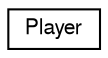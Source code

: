 digraph G
{
  edge [fontname="FreeSans",fontsize="10",labelfontname="FreeSans",labelfontsize="10"];
  node [fontname="FreeSans",fontsize="10",shape=record];
  rankdir="LR";
  Node1 [label="Player",height=0.2,width=0.4,color="black", fillcolor="white", style="filled",URL="$class_player.html"];
}
